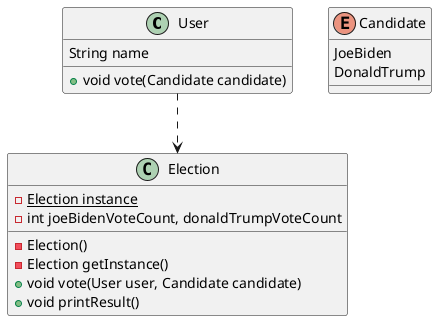 @startuml
'https://plantuml.com/sequence-diagram

class User {
    String name
    + void vote(Candidate candidate)
}

enum Candidate {
    JoeBiden
    DonaldTrump
}

class Election {
    - {static} Election instance
    - int joeBidenVoteCount, donaldTrumpVoteCount
    - Election()
    - Election getInstance()
    + void vote(User user, Candidate candidate)
    + void printResult()
}

User ..> Election
@enduml